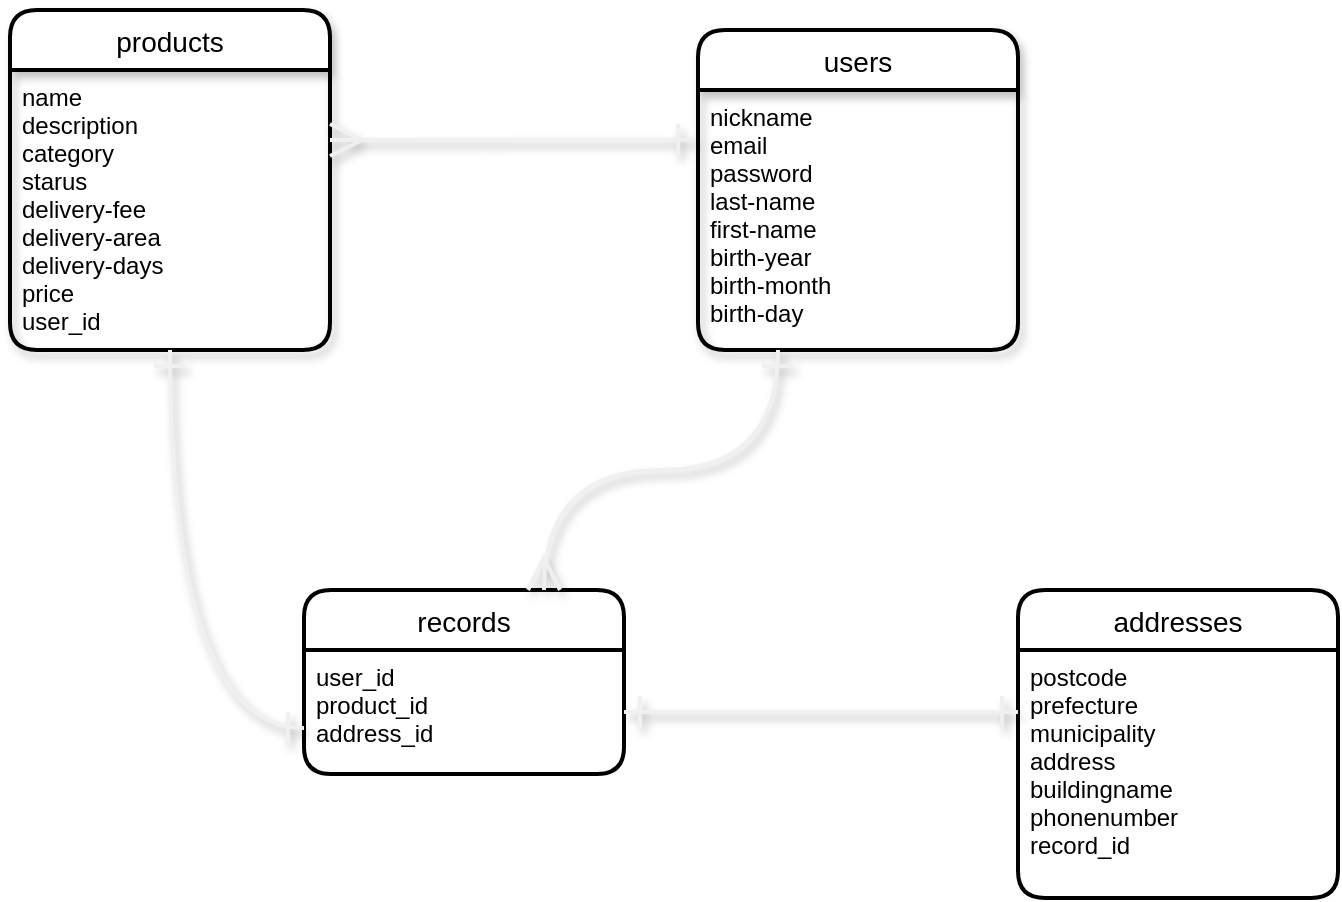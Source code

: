 <mxfile>
    <diagram id="ELhE7Vuq-jE0Zk4NY9Ol" name="ページ1">
        <mxGraphModel dx="933" dy="1182" grid="0" gridSize="14" guides="1" tooltips="1" connect="1" arrows="1" fold="1" page="0" pageScale="1" pageWidth="827" pageHeight="1169" background="none" math="0" shadow="0">
            <root>
                <mxCell id="0"/>
                <mxCell id="1" parent="0"/>
                <mxCell id="72" value="users" style="swimlane;childLayout=stackLayout;horizontal=1;startSize=30;horizontalStack=0;rounded=1;fontSize=14;fontStyle=0;strokeWidth=2;resizeParent=0;resizeLast=1;shadow=1;dashed=0;align=center;" vertex="1" parent="1">
                    <mxGeometry x="400" y="-140" width="160" height="160" as="geometry"/>
                </mxCell>
                <mxCell id="73" value="nickname&#10;email&#10;password&#10;last-name&#10;first-name&#10;birth-year&#10;birth-month&#10;birth-day" style="align=left;strokeColor=none;fillColor=none;spacingLeft=4;fontSize=12;verticalAlign=top;resizable=0;rotatable=0;part=1;" vertex="1" parent="72">
                    <mxGeometry y="30" width="160" height="130" as="geometry"/>
                </mxCell>
                <mxCell id="76" value="products" style="swimlane;childLayout=stackLayout;horizontal=1;startSize=30;horizontalStack=0;rounded=1;fontSize=14;fontStyle=0;strokeWidth=2;resizeParent=0;resizeLast=1;shadow=1;dashed=0;align=center;" vertex="1" parent="1">
                    <mxGeometry x="56" y="-150" width="160" height="170" as="geometry"/>
                </mxCell>
                <mxCell id="77" value="name&#10;description&#10;category&#10;starus&#10;delivery-fee&#10;delivery-area&#10;delivery-days&#10;price&#10;user_id" style="align=left;strokeColor=none;fillColor=none;spacingLeft=4;fontSize=12;verticalAlign=top;resizable=0;rotatable=0;part=1;" vertex="1" parent="76">
                    <mxGeometry y="30" width="160" height="140" as="geometry"/>
                </mxCell>
                <mxCell id="84" value="addresses" style="swimlane;childLayout=stackLayout;horizontal=1;startSize=30;horizontalStack=0;rounded=1;fontSize=14;fontStyle=0;strokeWidth=2;resizeParent=0;resizeLast=1;shadow=0;dashed=0;align=center;" vertex="1" parent="1">
                    <mxGeometry x="560" y="140" width="160" height="154" as="geometry"/>
                </mxCell>
                <mxCell id="85" value="postcode&#10;prefecture&#10;municipality&#10;address&#10;buildingname&#10;phonenumber&#10;record_id" style="align=left;strokeColor=none;fillColor=none;spacingLeft=4;fontSize=12;verticalAlign=top;resizable=0;rotatable=0;part=1;" vertex="1" parent="84">
                    <mxGeometry y="30" width="160" height="124" as="geometry"/>
                </mxCell>
                <mxCell id="86" value="records" style="swimlane;childLayout=stackLayout;horizontal=1;startSize=30;horizontalStack=0;rounded=1;fontSize=14;fontStyle=0;strokeWidth=2;resizeParent=0;resizeLast=1;shadow=0;dashed=0;align=center;" vertex="1" parent="1">
                    <mxGeometry x="203" y="140" width="160" height="92" as="geometry"/>
                </mxCell>
                <mxCell id="87" value="user_id&#10;product_id&#10;address_id" style="align=left;strokeColor=none;fillColor=none;spacingLeft=4;fontSize=12;verticalAlign=top;resizable=0;rotatable=0;part=1;" vertex="1" parent="86">
                    <mxGeometry y="30" width="160" height="62" as="geometry"/>
                </mxCell>
                <mxCell id="98" style="edgeStyle=orthogonalEdgeStyle;curved=1;rounded=0;orthogonalLoop=1;jettySize=auto;html=1;exitX=1;exitY=0.25;exitDx=0;exitDy=0;entryX=-0.012;entryY=0.191;entryDx=0;entryDy=0;entryPerimeter=0;shadow=1;startArrow=ERmany;startFill=0;startSize=13;endArrow=ERone;endFill=0;endSize=13;targetPerimeterSpacing=0;strokeColor=#f0f0f0;strokeWidth=2;" edge="1" parent="1" source="77" target="73">
                    <mxGeometry relative="1" as="geometry"/>
                </mxCell>
                <mxCell id="100" style="edgeStyle=orthogonalEdgeStyle;curved=1;rounded=0;orthogonalLoop=1;jettySize=auto;html=1;exitX=0.5;exitY=1;exitDx=0;exitDy=0;entryX=0;entryY=0.75;entryDx=0;entryDy=0;shadow=1;startArrow=ERone;startFill=0;startSize=13;endArrow=ERone;endFill=0;endSize=13;targetPerimeterSpacing=0;strokeColor=#f0f0f0;strokeWidth=2;" edge="1" parent="1" source="77" target="86">
                    <mxGeometry relative="1" as="geometry"/>
                </mxCell>
                <mxCell id="101" style="edgeStyle=orthogonalEdgeStyle;curved=1;rounded=0;orthogonalLoop=1;jettySize=auto;html=1;exitX=0;exitY=0.25;exitDx=0;exitDy=0;entryX=1;entryY=0.5;entryDx=0;entryDy=0;shadow=1;startArrow=ERone;startFill=0;startSize=13;endArrow=ERone;endFill=0;endSize=13;targetPerimeterSpacing=0;strokeColor=#f0f0f0;strokeWidth=2;" edge="1" parent="1" source="85" target="87">
                    <mxGeometry relative="1" as="geometry"/>
                </mxCell>
                <mxCell id="102" style="edgeStyle=orthogonalEdgeStyle;curved=1;rounded=0;orthogonalLoop=1;jettySize=auto;html=1;exitX=0.25;exitY=1;exitDx=0;exitDy=0;entryX=0.75;entryY=0;entryDx=0;entryDy=0;shadow=1;startArrow=ERone;startFill=0;startSize=13;endArrow=ERmany;endFill=0;endSize=13;targetPerimeterSpacing=0;strokeColor=#f0f0f0;strokeWidth=2;" edge="1" parent="1" source="73" target="86">
                    <mxGeometry relative="1" as="geometry"/>
                </mxCell>
            </root>
        </mxGraphModel>
    </diagram>
</mxfile>